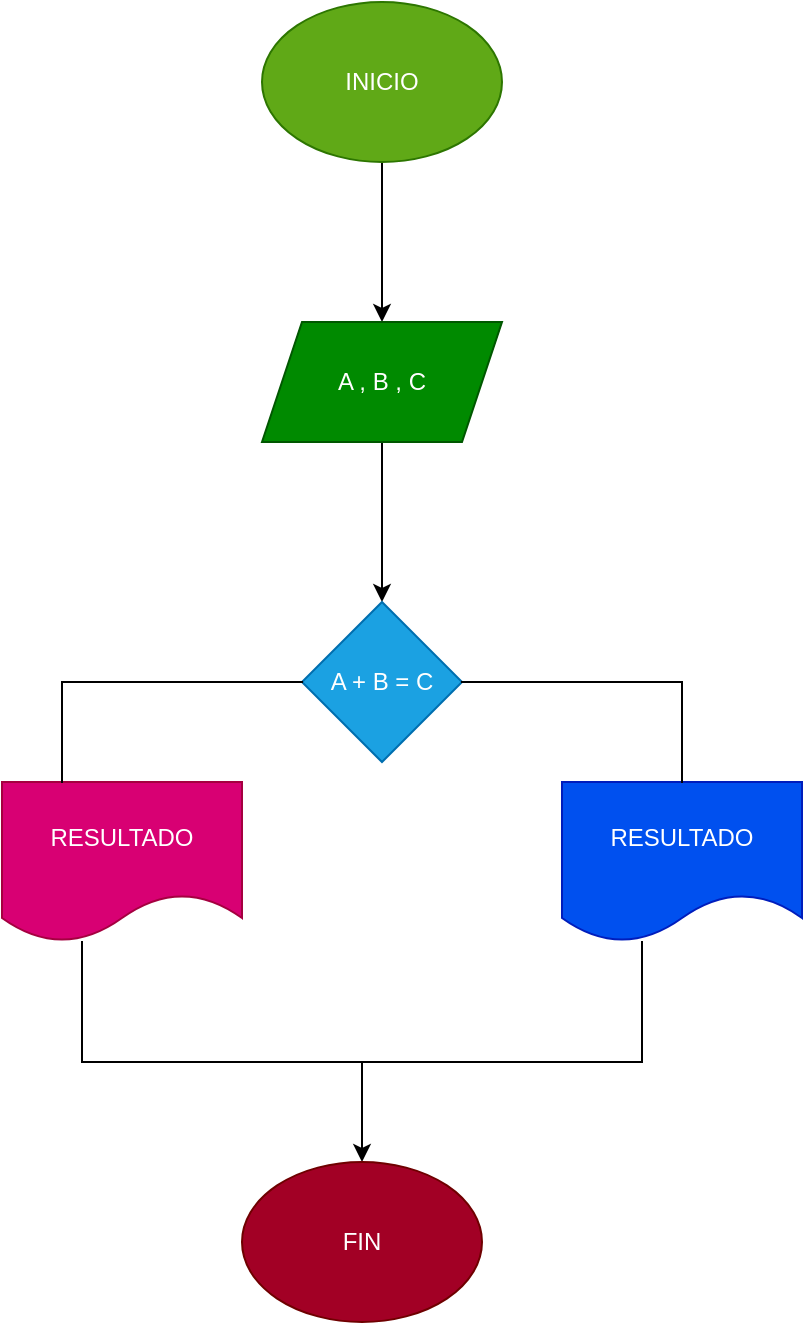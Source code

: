 <mxfile>
    <diagram id="SEk3Sq5s__-dHY6e59Gj" name="Página-1">
        <mxGraphModel dx="219" dy="411" grid="1" gridSize="10" guides="1" tooltips="1" connect="1" arrows="1" fold="1" page="1" pageScale="1" pageWidth="827" pageHeight="1169" math="0" shadow="0">
            <root>
                <mxCell id="0"/>
                <mxCell id="1" parent="0"/>
                <mxCell id="2" value="" style="edgeStyle=none;html=1;" edge="1" parent="1" source="3" target="5">
                    <mxGeometry relative="1" as="geometry"/>
                </mxCell>
                <mxCell id="3" value="INICIO" style="ellipse;whiteSpace=wrap;html=1;fillColor=#60a917;fontColor=#ffffff;strokeColor=#2D7600;" vertex="1" parent="1">
                    <mxGeometry x="290" y="150" width="120" height="80" as="geometry"/>
                </mxCell>
                <mxCell id="4" value="" style="edgeStyle=none;html=1;" edge="1" parent="1" source="5">
                    <mxGeometry relative="1" as="geometry">
                        <mxPoint x="350" y="450" as="targetPoint"/>
                    </mxGeometry>
                </mxCell>
                <mxCell id="5" value="A , B , C" style="shape=parallelogram;perimeter=parallelogramPerimeter;whiteSpace=wrap;html=1;fixedSize=1;fillColor=#008a00;fontColor=#ffffff;strokeColor=#005700;" vertex="1" parent="1">
                    <mxGeometry x="290" y="310" width="120" height="60" as="geometry"/>
                </mxCell>
                <mxCell id="6" value="A + B = C" style="rhombus;whiteSpace=wrap;html=1;fillColor=#1ba1e2;fontColor=#ffffff;strokeColor=#006EAF;" vertex="1" parent="1">
                    <mxGeometry x="310" y="450" width="80" height="80" as="geometry"/>
                </mxCell>
                <mxCell id="7" value="RESULTADO" style="shape=document;whiteSpace=wrap;html=1;boundedLbl=1;fillColor=#d80073;fontColor=#ffffff;strokeColor=#A50040;" vertex="1" parent="1">
                    <mxGeometry x="160" y="540" width="120" height="80" as="geometry"/>
                </mxCell>
                <mxCell id="8" value="RESULTADO" style="shape=document;whiteSpace=wrap;html=1;boundedLbl=1;fillColor=#0050ef;fontColor=#ffffff;strokeColor=#001DBC;" vertex="1" parent="1">
                    <mxGeometry x="440" y="540" width="120" height="80" as="geometry"/>
                </mxCell>
                <mxCell id="9" value="" style="shape=partialRectangle;whiteSpace=wrap;html=1;bottom=0;right=0;fillColor=none;" vertex="1" parent="1">
                    <mxGeometry x="190" y="490" width="120" height="50" as="geometry"/>
                </mxCell>
                <mxCell id="10" value="" style="shape=partialRectangle;whiteSpace=wrap;html=1;bottom=0;right=0;fillColor=none;direction=south;" vertex="1" parent="1">
                    <mxGeometry x="390" y="490" width="110" height="50" as="geometry"/>
                </mxCell>
                <mxCell id="11" value="" style="edgeStyle=none;html=1;" edge="1" parent="1" source="12" target="13">
                    <mxGeometry relative="1" as="geometry"/>
                </mxCell>
                <mxCell id="12" value="" style="shape=partialRectangle;whiteSpace=wrap;html=1;bottom=1;right=1;left=1;top=0;fillColor=none;routingCenterX=-0.5;" vertex="1" parent="1">
                    <mxGeometry x="200" y="620" width="280" height="60" as="geometry"/>
                </mxCell>
                <mxCell id="13" value="FIN" style="ellipse;whiteSpace=wrap;html=1;fillColor=#a20025;fontColor=#ffffff;strokeColor=#6F0000;" vertex="1" parent="1">
                    <mxGeometry x="280" y="730" width="120" height="80" as="geometry"/>
                </mxCell>
            </root>
        </mxGraphModel>
    </diagram>
</mxfile>